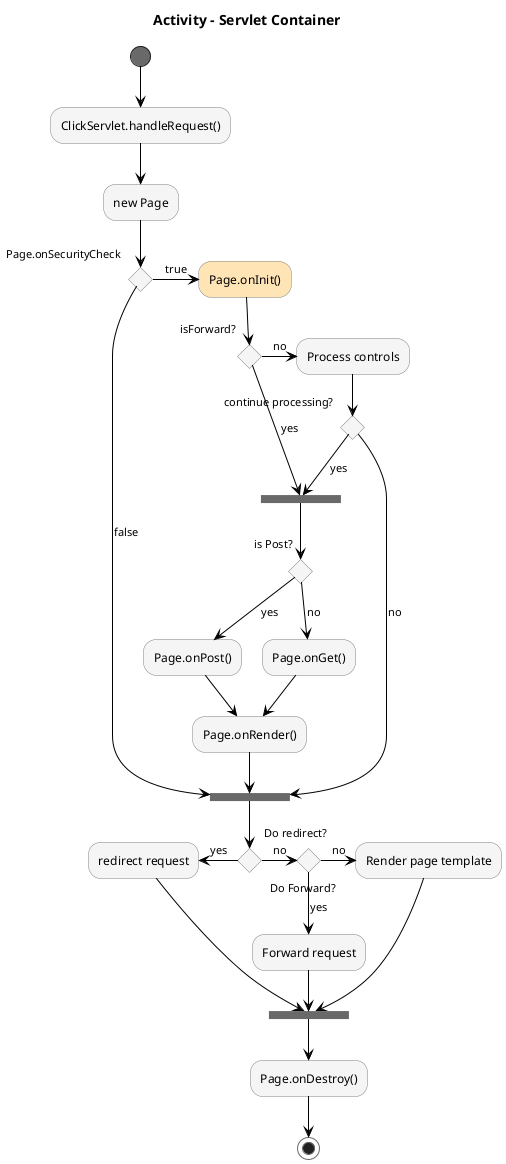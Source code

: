 @startuml
skinparam activity {
  ArrowColor black 
  BackgroundColor WhiteSmoke
  BorderColor Gray
  StartColor DimGray
  EndColor DimGray
  BarColor DimGray
}

title Activity - Servlet Container

(*) --> "ClickServlet.handleRequest()"
--> "new Page"

if "Page.onSecurityCheck" then
  ->[true] "Page.onInit()" #Moccasin

  if "isForward?" then
   ->[no] "Process controls"

   if "continue processing?" then
     -->[yes] ===RENDERING===
   else
     -->[no] ===REDIRECT_CHECK===
   endif

  else
   -->[yes] ===RENDERING===
  endif

  if "is Post?" then
    -->[yes] "Page.onPost()"
    --> "Page.onRender()" as render
    --> ===REDIRECT_CHECK===
  else
    -->[no] "Page.onGet()"
    --> render
  endif

else
  -->[false] ===REDIRECT_CHECK===
endif

if "Do redirect?" then
 -left->[yes] "redirect request"
 --> ==BEFORE_DESTROY===
else
 -right->[no] if "Do Forward?" then
  -->[yes] "Forward request"
  --> ==BEFORE_DESTROY===
 else
  -right->[no] "Render page template"
  ---> ==BEFORE_DESTROY===
 endif
endif

--> "Page.onDestroy()"
-->(*)

@enduml
